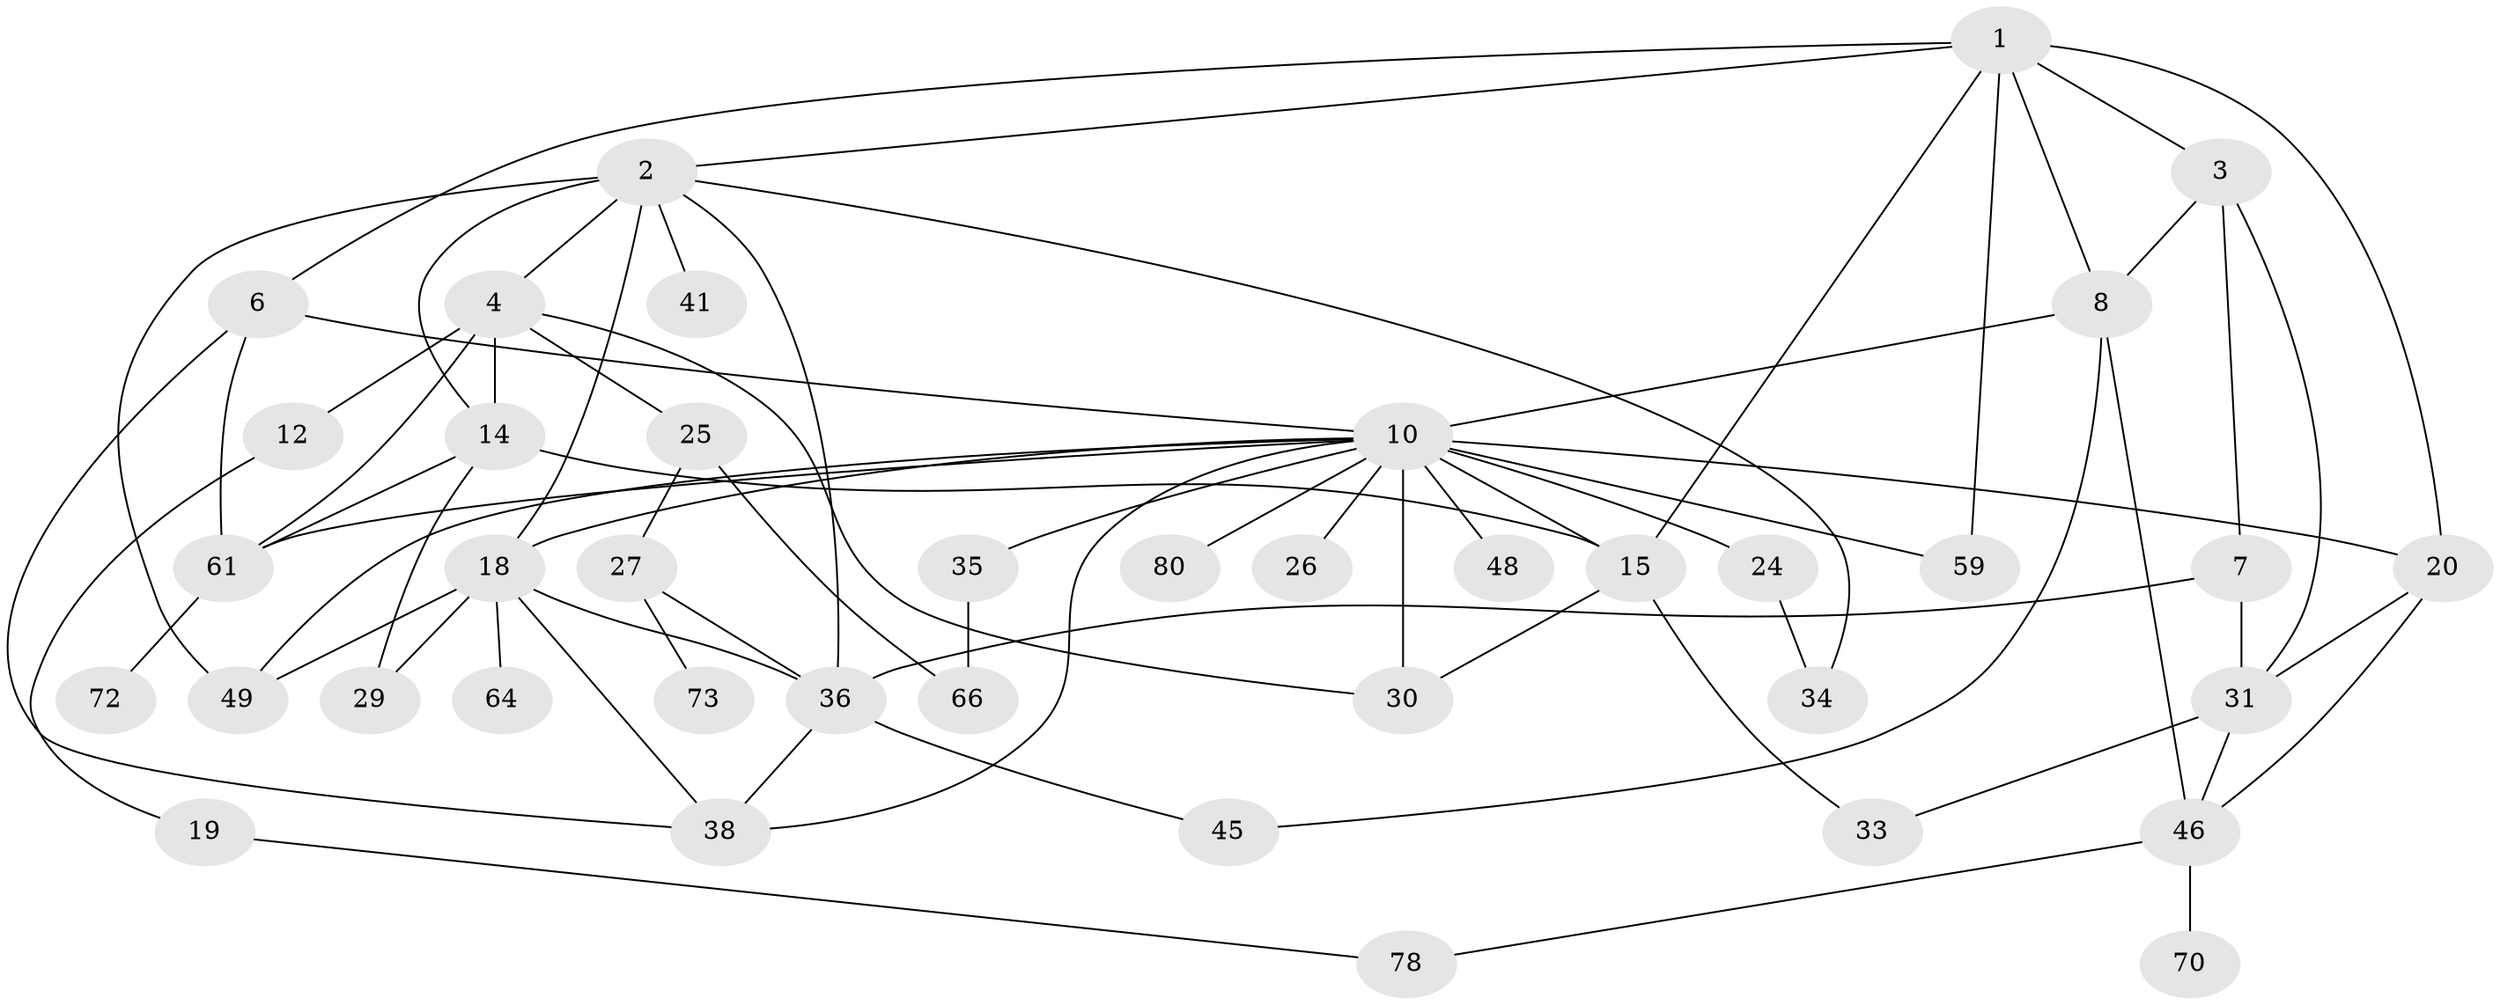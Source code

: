 // original degree distribution, {6: 0.0625, 8: 0.0125, 4: 0.1, 3: 0.2625, 2: 0.35, 5: 0.0625, 1: 0.15}
// Generated by graph-tools (version 1.1) at 2025/13/03/09/25 04:13:20]
// undirected, 40 vertices, 70 edges
graph export_dot {
graph [start="1"]
  node [color=gray90,style=filled];
  1 [super="+28+5"];
  2;
  3;
  4 [super="+11+21"];
  6;
  7 [super="+65"];
  8 [super="+9"];
  10 [super="+43+13+68"];
  12;
  14 [super="+16"];
  15 [super="+17"];
  18 [super="+69+50"];
  19 [super="+47"];
  20;
  24;
  25;
  26 [super="+40"];
  27 [super="+53"];
  29;
  30 [super="+42+39"];
  31 [super="+44"];
  33 [super="+79"];
  34 [super="+75"];
  35;
  36 [super="+52"];
  38 [super="+62"];
  41;
  45;
  46 [super="+54"];
  48 [super="+58"];
  49 [super="+57"];
  59;
  61;
  64;
  66;
  70;
  72;
  73;
  78;
  80;
  1 -- 2;
  1 -- 3;
  1 -- 20;
  1 -- 15;
  1 -- 8;
  1 -- 59;
  1 -- 6;
  2 -- 4;
  2 -- 34;
  2 -- 41;
  2 -- 18;
  2 -- 36;
  2 -- 14;
  2 -- 49;
  3 -- 7;
  3 -- 8;
  3 -- 31;
  4 -- 25;
  4 -- 12;
  4 -- 14;
  4 -- 61;
  4 -- 30;
  6 -- 10;
  6 -- 61;
  6 -- 38;
  7 -- 31;
  7 -- 36;
  8 -- 45;
  8 -- 10;
  8 -- 46;
  10 -- 18;
  10 -- 24;
  10 -- 80;
  10 -- 49;
  10 -- 61;
  10 -- 30 [weight=3];
  10 -- 35;
  10 -- 38;
  10 -- 48;
  10 -- 20;
  10 -- 26;
  10 -- 59;
  10 -- 15 [weight=2];
  12 -- 19;
  14 -- 15;
  14 -- 29;
  14 -- 61;
  15 -- 33;
  15 -- 30;
  18 -- 36;
  18 -- 49;
  18 -- 64;
  18 -- 29;
  18 -- 38;
  19 -- 78;
  20 -- 31;
  20 -- 46;
  24 -- 34;
  25 -- 27;
  25 -- 66;
  27 -- 73;
  27 -- 36;
  31 -- 46;
  31 -- 33;
  35 -- 66;
  36 -- 38;
  36 -- 45;
  46 -- 70;
  46 -- 78;
  61 -- 72;
}
